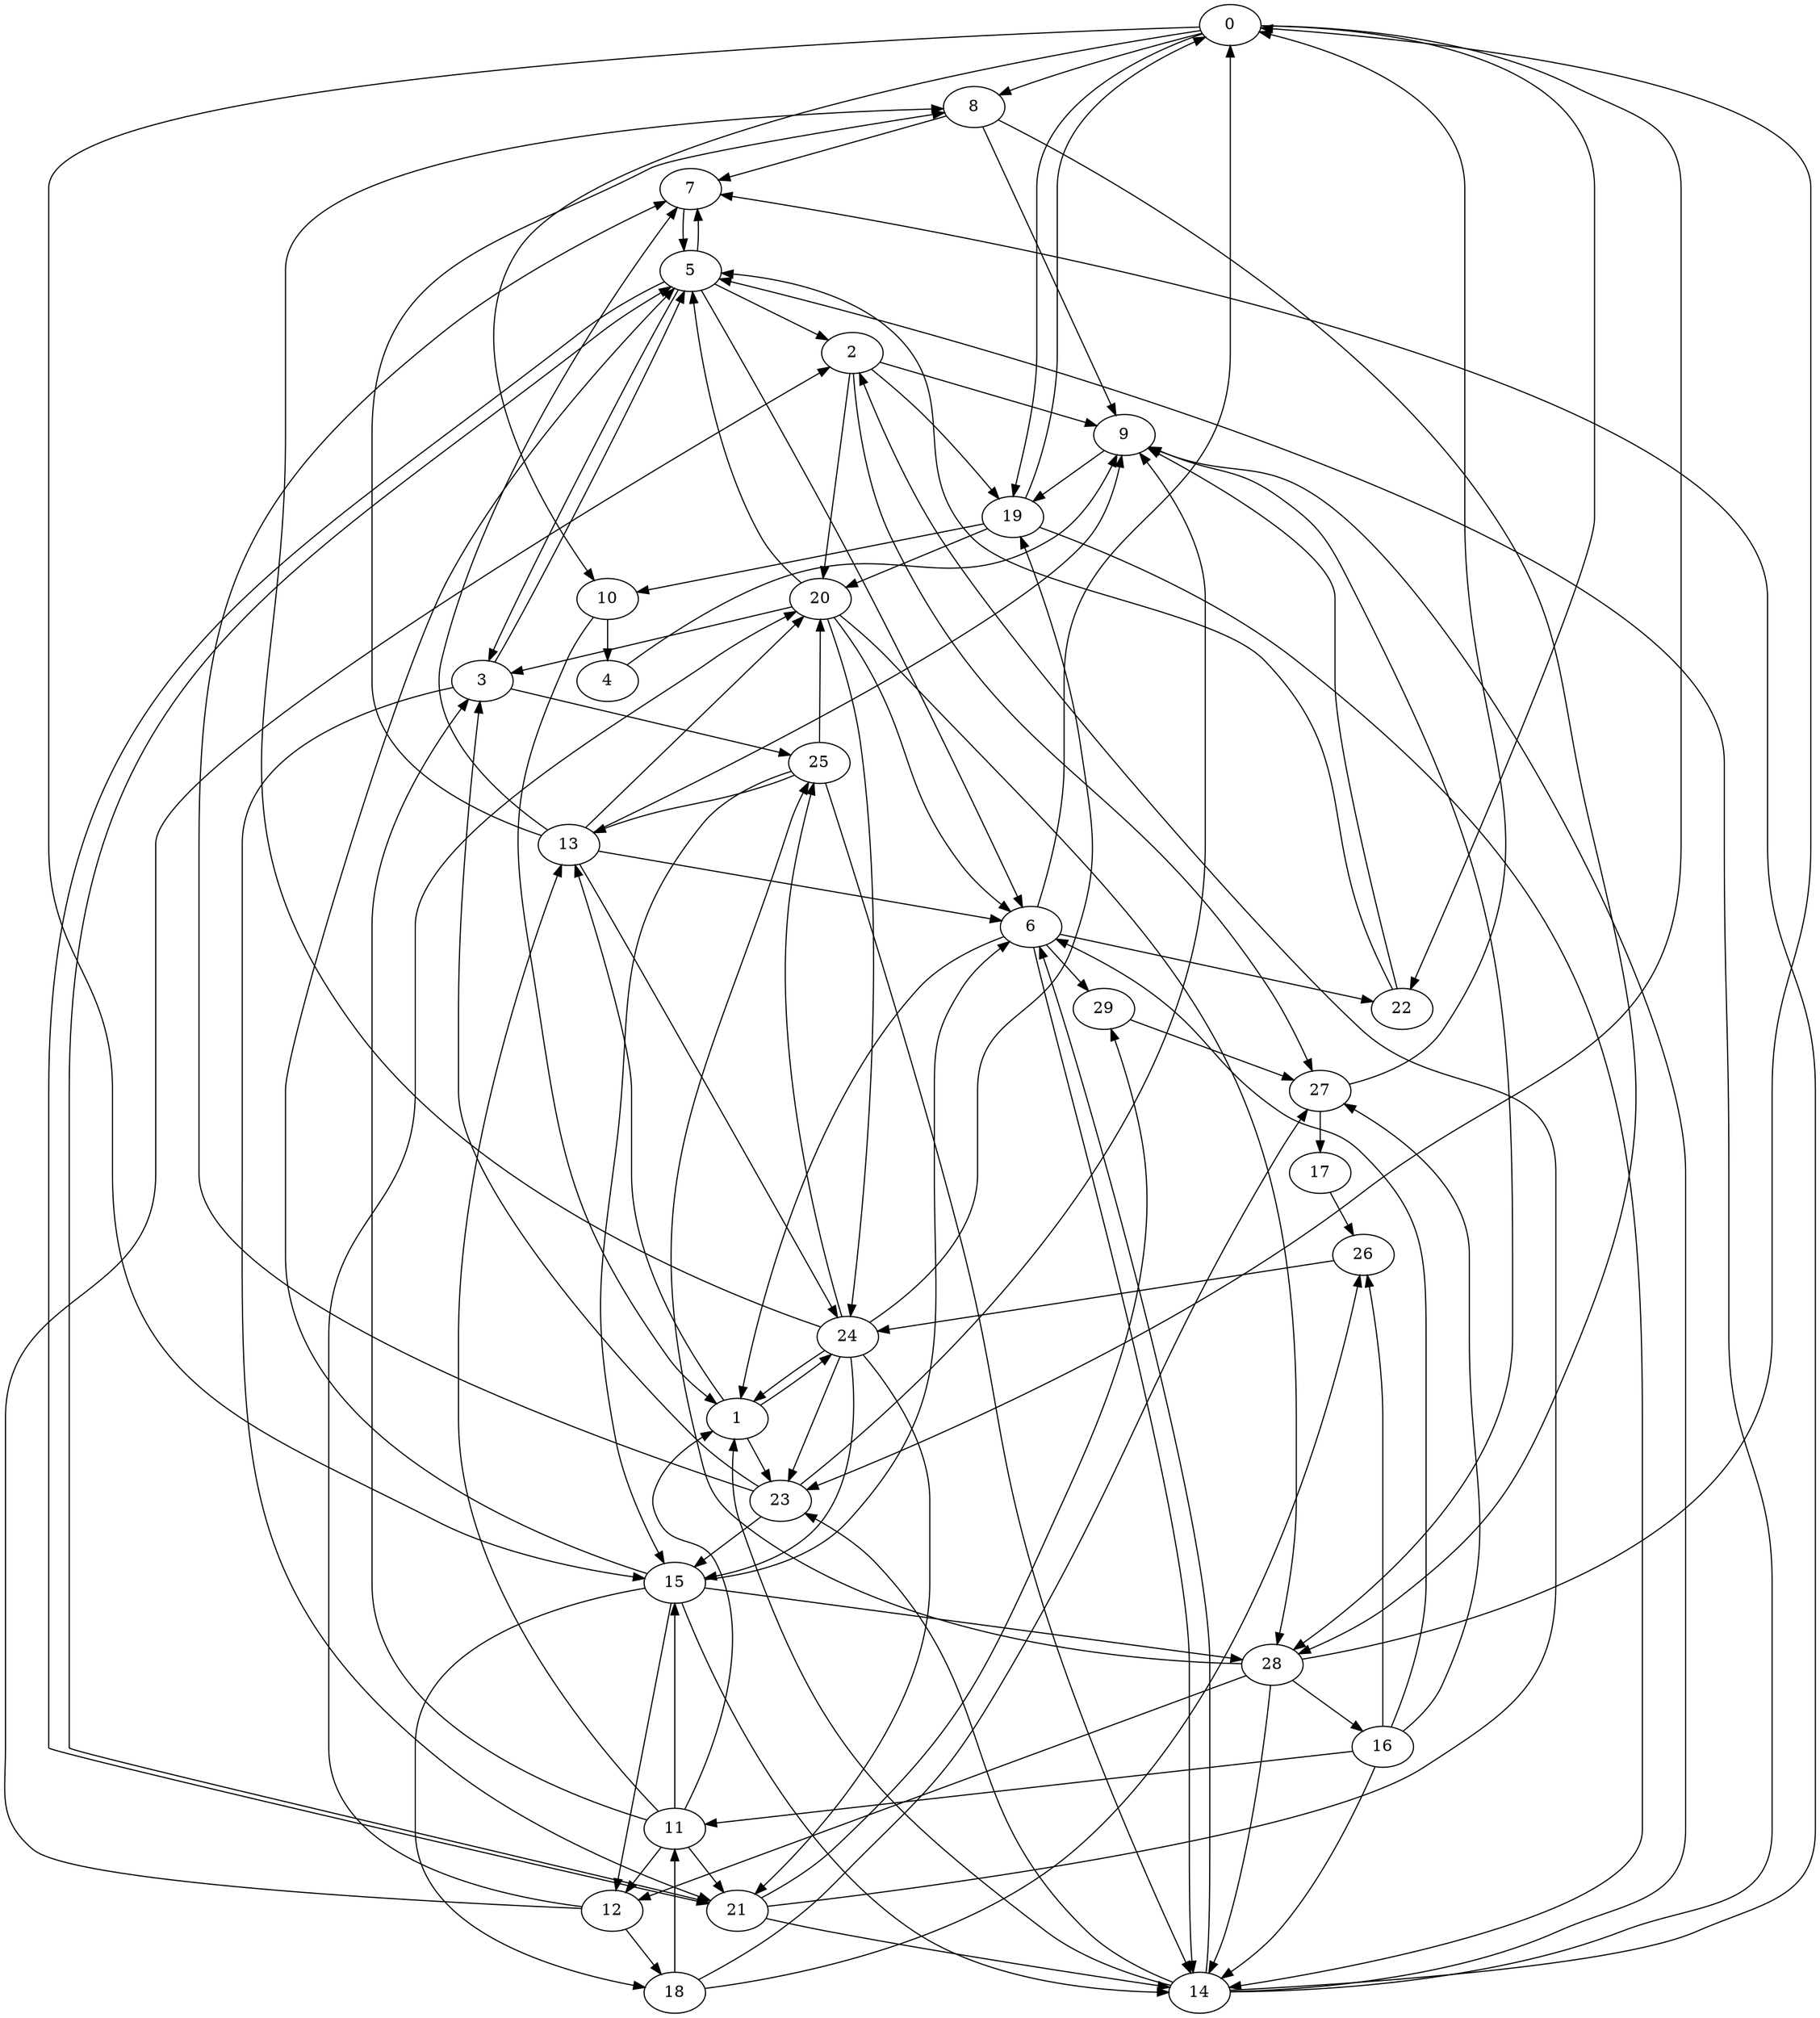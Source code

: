 digraph G {
0;
1;
2;
3;
4;
5;
6;
7;
8;
9;
10;
11;
12;
13;
14;
15;
16;
17;
18;
19;
20;
21;
22;
23;
24;
25;
26;
27;
28;
29;
0 -> 8 [weight=8000];
0 -> 19 [weight=4000];
0 -> 15 [weight=6000];
0 -> 10 [weight=6000];
0 -> 23 [weight=6000];
0 -> 22 [weight=4000];
1 -> 24 [weight=3000];
1 -> 23 [weight=1000];
1 -> 13 [weight=6000];
2 -> 19 [weight=3000];
2 -> 20 [weight=8000];
2 -> 27 [weight=3000];
2 -> 9 [weight=1000];
3 -> 5 [weight=1000];
3 -> 25 [weight=8000];
3 -> 21 [weight=4000];
4 -> 9 [weight=4000];
5 -> 6 [weight=4000];
5 -> 3 [weight=2000];
5 -> 21 [weight=5000];
5 -> 7 [weight=5000];
5 -> 2 [weight=4000];
6 -> 14 [weight=9000];
6 -> 1 [weight=7000];
6 -> 0 [weight=9000];
6 -> 29 [weight=1000];
6 -> 22 [weight=2000];
7 -> 5 [weight=7000];
8 -> 28 [weight=5000];
8 -> 9 [weight=7000];
8 -> 7 [weight=2000];
9 -> 28 [weight=4000];
9 -> 19 [weight=4000];
10 -> 4 [weight=2000];
10 -> 1 [weight=7000];
11 -> 12 [weight=6000];
11 -> 13 [weight=3000];
11 -> 3 [weight=5000];
11 -> 1 [weight=3000];
11 -> 21 [weight=6000];
11 -> 15 [weight=4000];
12 -> 18 [weight=7000];
12 -> 20 [weight=6000];
12 -> 2 [weight=2000];
13 -> 24 [weight=5000];
13 -> 20 [weight=5000];
13 -> 9 [weight=4000];
13 -> 8 [weight=8000];
13 -> 6 [weight=2000];
13 -> 7 [weight=1000];
14 -> 1 [weight=9000];
14 -> 9 [weight=4000];
14 -> 5 [weight=1000];
14 -> 7 [weight=4000];
14 -> 23 [weight=3000];
14 -> 6 [weight=4000];
15 -> 6 [weight=1000];
15 -> 28 [weight=6000];
15 -> 14 [weight=9000];
15 -> 5 [weight=2000];
15 -> 12 [weight=3000];
15 -> 18 [weight=8000];
16 -> 6 [weight=6000];
16 -> 27 [weight=8000];
16 -> 14 [weight=8000];
16 -> 11 [weight=3000];
16 -> 26 [weight=3000];
17 -> 26 [weight=7000];
18 -> 11 [weight=8000];
18 -> 27 [weight=9000];
18 -> 26 [weight=1000];
19 -> 20 [weight=7000];
19 -> 10 [weight=8000];
19 -> 14 [weight=1000];
19 -> 0 [weight=1000];
20 -> 24 [weight=2000];
20 -> 5 [weight=7000];
20 -> 3 [weight=2000];
20 -> 28 [weight=4000];
20 -> 6 [weight=1000];
21 -> 29 [weight=5000];
21 -> 14 [weight=7000];
21 -> 5 [weight=4000];
21 -> 2 [weight=7000];
22 -> 5 [weight=1000];
22 -> 9 [weight=4000];
23 -> 3 [weight=5000];
23 -> 7 [weight=1000];
23 -> 9 [weight=7000];
23 -> 15 [weight=3000];
24 -> 25 [weight=5000];
24 -> 21 [weight=5000];
24 -> 8 [weight=2000];
24 -> 15 [weight=9000];
24 -> 23 [weight=2000];
24 -> 19 [weight=9000];
24 -> 1 [weight=7000];
25 -> 15 [weight=8000];
25 -> 20 [weight=4000];
25 -> 13 [weight=4000];
25 -> 14 [weight=9000];
26 -> 24 [weight=8000];
27 -> 0 [weight=5000];
27 -> 17 [weight=5000];
28 -> 14 [weight=8000];
28 -> 0 [weight=7000];
28 -> 16 [weight=2000];
28 -> 25 [weight=4000];
28 -> 12 [weight=9000];
29 -> 27 [weight=8000];
}